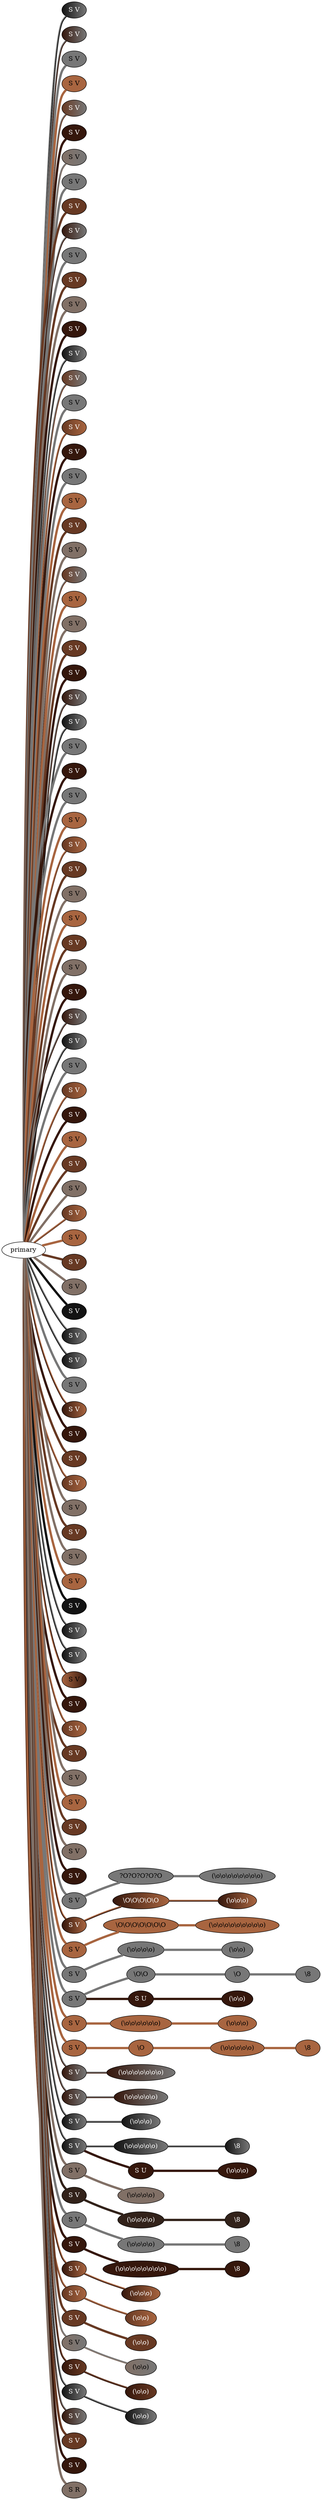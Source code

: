 graph {
 graph [rankdir=LR]
"1" [qtype="pendant_node", pendant_colors="#131313:#777777", pendant_ply="S", pendant_attach="V", pendant_length="53.5", label="S V", style=filled, fillcolor="#131313:#777777", fontcolor="#ffffff"]
"primary" -- "1" [qtype="pendant_link",penwidth=2,color="#131313:#777777"]
"2" [qtype="pendant_node", pendant_colors="#35170C:#777777", pendant_ply="S", pendant_attach="V", pendant_length="57.0", label="S V", style=filled, fillcolor="#35170C:#777777", fontcolor="#ffffff"]
"primary" -- "2" [qtype="pendant_link",penwidth=2,color="#35170C:#777777"]
"3" [qtype="pendant_node", pendant_colors="#777777", pendant_ply="S", pendant_attach="V", pendant_length="43.0", label="S V", style=filled, fillcolor="#777777", fontcolor="#000000"]
"primary" -- "3" [qtype="pendant_link",penwidth=5,color="#777777"]
"4" [qtype="pendant_node", pendant_colors="#A86540", pendant_ply="S", pendant_attach="V", pendant_length="48.0", label="S V", style=filled, fillcolor="#A86540", fontcolor="#000000"]
"primary" -- "4" [qtype="pendant_link",penwidth=5,color="#A86540"]
"5" [qtype="pendant_node", pendant_colors="#673923:#777777", pendant_ply="S", pendant_attach="V", pendant_length="47.0", label="S V", style=filled, fillcolor="#673923:#777777", fontcolor="#ffffff"]
"primary" -- "5" [qtype="pendant_link",penwidth=2,color="#673923:#777777"]
"6" [qtype="pendant_node", pendant_colors="#35170C", pendant_ply="S", pendant_attach="V", pendant_length="50.5", label="S V", style=filled, fillcolor="#35170C", fontcolor="#ffffff"]
"primary" -- "6" [qtype="pendant_link",penwidth=5,color="#35170C"]
"7" [qtype="pendant_node", pendant_colors="#817066:#777777", pendant_ply="S", pendant_attach="V", pendant_length="44.0", label="S V", style=filled, fillcolor="#817066:#777777", fontcolor="#000000"]
"primary" -- "7" [qtype="pendant_link",penwidth=2,color="#817066:#777777"]
"8" [qtype="pendant_node", pendant_colors="#777777", pendant_ply="S", pendant_attach="V", pendant_length="54.5", label="S V", style=filled, fillcolor="#777777", fontcolor="#000000"]
"primary" -- "8" [qtype="pendant_link",penwidth=5,color="#777777"]
"9" [qtype="pendant_node", pendant_colors="#673923", pendant_ply="S", pendant_attach="V", pendant_length="54.0", label="S V", style=filled, fillcolor="#673923", fontcolor="#ffffff"]
"primary" -- "9" [qtype="pendant_link",penwidth=5,color="#673923"]
"10" [qtype="pendant_node", pendant_colors="#35170C:#777777", pendant_ply="S", pendant_attach="V", pendant_length="55.0", label="S V", style=filled, fillcolor="#35170C:#777777", fontcolor="#ffffff"]
"primary" -- "10" [qtype="pendant_link",penwidth=2,color="#35170C:#777777"]
"11" [qtype="pendant_node", pendant_colors="#777777", pendant_ply="S", pendant_attach="V", pendant_length="49.0", label="S V", style=filled, fillcolor="#777777", fontcolor="#000000"]
"primary" -- "11" [qtype="pendant_link",penwidth=5,color="#777777"]
"12" [qtype="pendant_node", pendant_colors="#673923", pendant_ply="S", pendant_attach="V", pendant_length="48.0", label="S V", style=filled, fillcolor="#673923", fontcolor="#ffffff"]
"primary" -- "12" [qtype="pendant_link",penwidth=5,color="#673923"]
"13" [qtype="pendant_node", pendant_colors="#817066", pendant_ply="S", pendant_attach="V", pendant_length="46.5", label="S V", style=filled, fillcolor="#817066", fontcolor="#000000"]
"primary" -- "13" [qtype="pendant_link",penwidth=5,color="#817066"]
"14" [qtype="pendant_node", pendant_colors="#35170C", pendant_ply="S", pendant_attach="V", pendant_length="45.0", label="S V", style=filled, fillcolor="#35170C", fontcolor="#ffffff"]
"primary" -- "14" [qtype="pendant_link",penwidth=5,color="#35170C"]
"15" [qtype="pendant_node", pendant_colors="#131313:#777777", pendant_ply="S", pendant_attach="V", pendant_length="45.0", label="S V", style=filled, fillcolor="#131313:#777777", fontcolor="#ffffff"]
"primary" -- "15" [qtype="pendant_link",penwidth=2,color="#131313:#777777"]
"16" [qtype="pendant_node", pendant_colors="#673923:#777777", pendant_ply="S", pendant_attach="V", pendant_length="58.0", label="S V", style=filled, fillcolor="#673923:#777777", fontcolor="#ffffff"]
"primary" -- "16" [qtype="pendant_link",penwidth=2,color="#673923:#777777"]
"17" [qtype="pendant_node", pendant_colors="#777777", pendant_ply="S", pendant_attach="V", pendant_length="57.0", label="S V", style=filled, fillcolor="#777777", fontcolor="#000000"]
"primary" -- "17" [qtype="pendant_link",penwidth=5,color="#777777"]
"18" [qtype="pendant_node", pendant_colors="#673923:#A86540", pendant_ply="S", pendant_attach="V", pendant_length="47.0", label="S V", style=filled, fillcolor="#673923:#A86540", fontcolor="#ffffff"]
"primary" -- "18" [qtype="pendant_link",penwidth=2,color="#673923:#A86540"]
"19" [qtype="pendant_node", pendant_colors="#35170C", pendant_ply="S", pendant_attach="V", pendant_length="45.0", label="S V", style=filled, fillcolor="#35170C", fontcolor="#ffffff"]
"primary" -- "19" [qtype="pendant_link",penwidth=5,color="#35170C"]
"20" [qtype="pendant_node", pendant_colors="#777777", pendant_ply="S", pendant_attach="V", pendant_length="58.0", label="S V", style=filled, fillcolor="#777777", fontcolor="#000000"]
"primary" -- "20" [qtype="pendant_link",penwidth=5,color="#777777"]
"21" [qtype="pendant_node", pendant_colors="#A86540", pendant_ply="S", pendant_attach="V", pendant_length="47.5", label="S V", style=filled, fillcolor="#A86540", fontcolor="#000000"]
"primary" -- "21" [qtype="pendant_link",penwidth=5,color="#A86540"]
"22" [qtype="pendant_node", pendant_colors="#673923", pendant_ply="S", pendant_attach="V", pendant_length="56.0", label="S V", style=filled, fillcolor="#673923", fontcolor="#ffffff"]
"primary" -- "22" [qtype="pendant_link",penwidth=5,color="#673923"]
"23" [qtype="pendant_node", pendant_colors="#817066", pendant_ply="S", pendant_attach="V", pendant_length="38.5", label="S V", style=filled, fillcolor="#817066", fontcolor="#000000"]
"primary" -- "23" [qtype="pendant_link",penwidth=5,color="#817066"]
"24" [qtype="pendant_node", pendant_colors="#673923:#777777", pendant_ply="S", pendant_attach="V", pendant_length="47.5", label="S V", style=filled, fillcolor="#673923:#777777", fontcolor="#ffffff"]
"primary" -- "24" [qtype="pendant_link",penwidth=2,color="#673923:#777777"]
"25" [qtype="pendant_node", pendant_colors="#A86540", pendant_ply="S", pendant_attach="V", pendant_length="47.5", label="S V", style=filled, fillcolor="#A86540", fontcolor="#000000"]
"primary" -- "25" [qtype="pendant_link",penwidth=5,color="#A86540"]
"26" [qtype="pendant_node", pendant_colors="#817066", pendant_ply="S", pendant_attach="V", pendant_length="43.5", label="S V", style=filled, fillcolor="#817066", fontcolor="#000000"]
"primary" -- "26" [qtype="pendant_link",penwidth=5,color="#817066"]
"27" [qtype="pendant_node", pendant_colors="#673923", pendant_ply="S", pendant_attach="V", pendant_length="55.0", label="S V", style=filled, fillcolor="#673923", fontcolor="#ffffff"]
"primary" -- "27" [qtype="pendant_link",penwidth=5,color="#673923"]
"28" [qtype="pendant_node", pendant_colors="#35170C", pendant_ply="S", pendant_attach="V", pendant_length="42.0", label="S V", style=filled, fillcolor="#35170C", fontcolor="#ffffff"]
"primary" -- "28" [qtype="pendant_link",penwidth=5,color="#35170C"]
"29" [qtype="pendant_node", pendant_colors="#35170C:#777777", pendant_ply="S", pendant_attach="V", pendant_length="60.0", label="S V", style=filled, fillcolor="#35170C:#777777", fontcolor="#ffffff"]
"primary" -- "29" [qtype="pendant_link",penwidth=2,color="#35170C:#777777"]
"30" [qtype="pendant_node", pendant_colors="#131313:#777777", pendant_ply="S", pendant_attach="V", pendant_length="64.0", label="S V", style=filled, fillcolor="#131313:#777777", fontcolor="#ffffff"]
"primary" -- "30" [qtype="pendant_link",penwidth=2,color="#131313:#777777"]
"31" [qtype="pendant_node", pendant_colors="#777777", pendant_ply="S", pendant_attach="V", pendant_length="57.5", label="S V", style=filled, fillcolor="#777777", fontcolor="#000000"]
"primary" -- "31" [qtype="pendant_link",penwidth=5,color="#777777"]
"32" [qtype="pendant_node", pendant_colors="#35170C", pendant_ply="S", pendant_attach="V", pendant_length="47.5", label="S V", style=filled, fillcolor="#35170C", fontcolor="#ffffff"]
"primary" -- "32" [qtype="pendant_link",penwidth=5,color="#35170C"]
"33" [qtype="pendant_node", pendant_colors="#777777", pendant_ply="S", pendant_attach="V", pendant_length="56.0", label="S V", style=filled, fillcolor="#777777", fontcolor="#000000"]
"primary" -- "33" [qtype="pendant_link",penwidth=5,color="#777777"]
"34" [qtype="pendant_node", pendant_colors="#A86540", pendant_ply="S", pendant_attach="V", pendant_length="47.5", label="S V", style=filled, fillcolor="#A86540", fontcolor="#000000"]
"primary" -- "34" [qtype="pendant_link",penwidth=5,color="#A86540"]
"35" [qtype="pendant_node", pendant_colors="#673923:#A86540", pendant_ply="S", pendant_attach="V", pendant_length="47.0", label="S V", style=filled, fillcolor="#673923:#A86540", fontcolor="#ffffff"]
"primary" -- "35" [qtype="pendant_link",penwidth=2,color="#673923:#A86540"]
"36" [qtype="pendant_node", pendant_colors="#673923", pendant_ply="S", pendant_attach="V", pendant_length="59.0", label="S V", style=filled, fillcolor="#673923", fontcolor="#ffffff"]
"primary" -- "36" [qtype="pendant_link",penwidth=5,color="#673923"]
"37" [qtype="pendant_node", pendant_colors="#817066", pendant_ply="S", pendant_attach="V", pendant_length="44.5", label="S V", style=filled, fillcolor="#817066", fontcolor="#000000"]
"primary" -- "37" [qtype="pendant_link",penwidth=5,color="#817066"]
"38" [qtype="pendant_node", pendant_colors="#A86540", pendant_ply="S", pendant_attach="V", pendant_length="48.0", label="S V", style=filled, fillcolor="#A86540", fontcolor="#000000"]
"primary" -- "38" [qtype="pendant_link",penwidth=5,color="#A86540"]
"39" [qtype="pendant_node", pendant_colors="#673923", pendant_ply="S", pendant_attach="V", pendant_length="53.0", label="S V", style=filled, fillcolor="#673923", fontcolor="#ffffff"]
"primary" -- "39" [qtype="pendant_link",penwidth=5,color="#673923"]
"40" [qtype="pendant_node", pendant_colors="#817066", pendant_ply="S", pendant_attach="V", pendant_length="44.0", label="S V", style=filled, fillcolor="#817066", fontcolor="#000000"]
"primary" -- "40" [qtype="pendant_link",penwidth=5,color="#817066"]
"41" [qtype="pendant_node", pendant_colors="#35170C", pendant_ply="S", pendant_attach="V", pendant_length="70.0", label="S V", style=filled, fillcolor="#35170C", fontcolor="#ffffff"]
"primary" -- "41" [qtype="pendant_link",penwidth=5,color="#35170C"]
"42" [qtype="pendant_node", pendant_colors="#35170C:#777777", pendant_ply="S", pendant_attach="V", pendant_length="60.5", label="S V", style=filled, fillcolor="#35170C:#777777", fontcolor="#ffffff"]
"primary" -- "42" [qtype="pendant_link",penwidth=2,color="#35170C:#777777"]
"43" [qtype="pendant_node", pendant_colors="#131313:#777777", pendant_ply="S", pendant_attach="V", pendant_length="60.5", label="S V", style=filled, fillcolor="#131313:#777777", fontcolor="#ffffff"]
"primary" -- "43" [qtype="pendant_link",penwidth=2,color="#131313:#777777"]
"44" [qtype="pendant_node", pendant_colors="#777777", pendant_ply="S", pendant_attach="V", pendant_length="58.0", label="S V", style=filled, fillcolor="#777777", fontcolor="#000000"]
"primary" -- "44" [qtype="pendant_link",penwidth=5,color="#777777"]
"45" [qtype="pendant_node", pendant_colors="#673923:#A86540", pendant_ply="S", pendant_attach="V", pendant_length="48.0", label="S V", style=filled, fillcolor="#673923:#A86540", fontcolor="#ffffff"]
"primary" -- "45" [qtype="pendant_link",penwidth=2,color="#673923:#A86540"]
"46" [qtype="pendant_node", pendant_colors="#35170C", pendant_ply="S", pendant_attach="V", pendant_length="46.0", label="S V", style=filled, fillcolor="#35170C", fontcolor="#ffffff"]
"primary" -- "46" [qtype="pendant_link",penwidth=5,color="#35170C"]
"47" [qtype="pendant_node", pendant_colors="#A86540", pendant_ply="S", pendant_attach="V", pendant_length="48.0", label="S V", style=filled, fillcolor="#A86540", fontcolor="#000000"]
"primary" -- "47" [qtype="pendant_link",penwidth=5,color="#A86540"]
"48" [qtype="pendant_node", pendant_colors="#673923", pendant_ply="S", pendant_attach="V", pendant_length="55.5", label="S V", style=filled, fillcolor="#673923", fontcolor="#ffffff"]
"primary" -- "48" [qtype="pendant_link",penwidth=5,color="#673923"]
"49" [qtype="pendant_node", pendant_colors="#817066", pendant_ply="S", pendant_attach="V", pendant_length="45.5", label="S V", style=filled, fillcolor="#817066", fontcolor="#000000"]
"primary" -- "49" [qtype="pendant_link",penwidth=5,color="#817066"]
"50" [qtype="pendant_node", pendant_colors="#673923:#A86540", pendant_ply="S", pendant_attach="V", pendant_length="50.0", label="S V", style=filled, fillcolor="#673923:#A86540", fontcolor="#ffffff"]
"primary" -- "50" [qtype="pendant_link",penwidth=2,color="#673923:#A86540"]
"51" [qtype="pendant_node", pendant_colors="#A86540", pendant_ply="S", pendant_attach="V", pendant_length="50.0", label="S V", style=filled, fillcolor="#A86540", fontcolor="#000000"]
"primary" -- "51" [qtype="pendant_link",penwidth=5,color="#A86540"]
"52" [qtype="pendant_node", pendant_colors="#673923", pendant_ply="S", pendant_attach="V", pendant_length="52.0", label="S V", style=filled, fillcolor="#673923", fontcolor="#ffffff"]
"primary" -- "52" [qtype="pendant_link",penwidth=5,color="#673923"]
"53" [qtype="pendant_node", pendant_colors="#817066", pendant_ply="S", pendant_attach="V", pendant_length="47.0", label="S V", style=filled, fillcolor="#817066", fontcolor="#000000"]
"primary" -- "53" [qtype="pendant_link",penwidth=5,color="#817066"]
"54" [qtype="pendant_node", pendant_colors="#131313", pendant_ply="S", pendant_attach="V", pendant_length="48.5", label="S V", style=filled, fillcolor="#131313", fontcolor="#ffffff"]
"primary" -- "54" [qtype="pendant_link",penwidth=5,color="#131313"]
"55" [qtype="pendant_node", pendant_colors="#131313:#777777", pendant_ply="S", pendant_attach="V", pendant_length="61.5", label="S V", style=filled, fillcolor="#131313:#777777", fontcolor="#ffffff"]
"primary" -- "55" [qtype="pendant_link",penwidth=2,color="#131313:#777777"]
"56" [qtype="pendant_node", pendant_colors="#131313:#777777", pendant_ply="S", pendant_attach="V", pendant_length="60.5", label="S V", style=filled, fillcolor="#131313:#777777", fontcolor="#ffffff"]
"primary" -- "56" [qtype="pendant_link",penwidth=2,color="#131313:#777777"]
"57" [qtype="pendant_node", pendant_colors="#777777", pendant_ply="S", pendant_attach="V", pendant_length="57.5", label="S V", style=filled, fillcolor="#777777", fontcolor="#000000"]
"primary" -- "57" [qtype="pendant_link",penwidth=5,color="#777777"]
"58" [qtype="pendant_node", pendant_colors="#35170C:#A86540", pendant_ply="S", pendant_attach="V", pendant_length="50.0", label="S V", style=filled, fillcolor="#35170C:#A86540", fontcolor="#ffffff"]
"primary" -- "58" [qtype="pendant_link",penwidth=2,color="#35170C:#A86540"]
"59" [qtype="pendant_node", pendant_colors="#35170C", pendant_ply="S", pendant_attach="V", pendant_length="50.0", label="S V", style=filled, fillcolor="#35170C", fontcolor="#ffffff"]
"primary" -- "59" [qtype="pendant_link",penwidth=5,color="#35170C"]
"60" [qtype="pendant_node", pendant_colors="#673923", pendant_ply="S", pendant_attach="V", pendant_length="55.5", label="S V", style=filled, fillcolor="#673923", fontcolor="#ffffff"]
"primary" -- "60" [qtype="pendant_link",penwidth=5,color="#673923"]
"61" [qtype="pendant_node", pendant_colors="#673923:#A86540", pendant_ply="S", pendant_attach="V", pendant_length="49.5", label="S V", style=filled, fillcolor="#673923:#A86540", fontcolor="#ffffff"]
"primary" -- "61" [qtype="pendant_link",penwidth=2,color="#673923:#A86540"]
"62" [qtype="pendant_node", pendant_colors="#817066", pendant_ply="S", pendant_attach="V", pendant_length="39.0", label="S V", style=filled, fillcolor="#817066", fontcolor="#000000"]
"primary" -- "62" [qtype="pendant_link",penwidth=5,color="#817066"]
"63" [qtype="pendant_node", pendant_colors="#673923", pendant_ply="S", pendant_attach="V", pendant_length="56.0", label="S V", style=filled, fillcolor="#673923", fontcolor="#ffffff"]
"primary" -- "63" [qtype="pendant_link",penwidth=5,color="#673923"]
"64" [qtype="pendant_node", pendant_colors="#817066", pendant_ply="S", pendant_attach="V", pendant_length="47.5", label="S V", style=filled, fillcolor="#817066", fontcolor="#000000"]
"primary" -- "64" [qtype="pendant_link",penwidth=5,color="#817066"]
"65" [qtype="pendant_node", pendant_colors="#A86540", pendant_ply="S", pendant_attach="V", pendant_length="48.5", label="S V", style=filled, fillcolor="#A86540", fontcolor="#000000"]
"primary" -- "65" [qtype="pendant_link",penwidth=5,color="#A86540"]
"66" [qtype="pendant_node", pendant_colors="#131313", pendant_ply="S", pendant_attach="V", pendant_length="50.0", label="S V", style=filled, fillcolor="#131313", fontcolor="#ffffff"]
"primary" -- "66" [qtype="pendant_link",penwidth=5,color="#131313"]
"67" [qtype="pendant_node", pendant_colors="#131313:#777777", pendant_ply="S", pendant_attach="V", pendant_length="61.0", label="S V", style=filled, fillcolor="#131313:#777777", fontcolor="#ffffff"]
"primary" -- "67" [qtype="pendant_link",penwidth=2,color="#131313:#777777"]
"68" [qtype="pendant_node", pendant_colors="#131313:#777777", pendant_ply="S", pendant_attach="V", pendant_length="56.5", label="S V", style=filled, fillcolor="#131313:#777777", fontcolor="#ffffff"]
"primary" -- "68" [qtype="pendant_link",penwidth=2,color="#131313:#777777"]
"69" [qtype="pendant_node", pendant_colors="#A86540:#35170C", pendant_ply="S", pendant_attach="V", pendant_length="49.0", label="S V", style=filled, fillcolor="#A86540:#35170C", fontcolor="#000000"]
"primary" -- "69" [qtype="pendant_link",penwidth=2,color="#A86540:#35170C"]
"70" [qtype="pendant_node", pendant_colors="#35170C", pendant_ply="S", pendant_attach="V", pendant_length="42.5", label="S V", style=filled, fillcolor="#35170C", fontcolor="#ffffff"]
"primary" -- "70" [qtype="pendant_link",penwidth=5,color="#35170C"]
"71" [qtype="pendant_node", pendant_colors="#673923:#A86540", pendant_ply="S", pendant_attach="V", pendant_length="47.0", label="S V", style=filled, fillcolor="#673923:#A86540", fontcolor="#ffffff"]
"primary" -- "71" [qtype="pendant_link",penwidth=2,color="#673923:#A86540"]
"72" [qtype="pendant_node", pendant_colors="#673923", pendant_ply="S", pendant_attach="V", pendant_length="54.0", label="S V", style=filled, fillcolor="#673923", fontcolor="#ffffff"]
"primary" -- "72" [qtype="pendant_link",penwidth=5,color="#673923"]
"73" [qtype="pendant_node", pendant_colors="#817066", pendant_ply="S", pendant_attach="V", pendant_length="45.5", label="S V", style=filled, fillcolor="#817066", fontcolor="#000000"]
"primary" -- "73" [qtype="pendant_link",penwidth=5,color="#817066"]
"74" [qtype="pendant_node", pendant_colors="#A86540", pendant_ply="S", pendant_attach="V", pendant_length="46.0", label="S V", style=filled, fillcolor="#A86540", fontcolor="#000000"]
"primary" -- "74" [qtype="pendant_link",penwidth=5,color="#A86540"]
"75" [qtype="pendant_node", pendant_colors="#673923", pendant_ply="S", pendant_attach="V", pendant_length="53.0", label="S V", style=filled, fillcolor="#673923", fontcolor="#ffffff"]
"primary" -- "75" [qtype="pendant_link",penwidth=5,color="#673923"]
"76" [qtype="pendant_node", pendant_colors="#817066", pendant_ply="S", pendant_attach="V", pendant_length="43.5", label="S V", style=filled, fillcolor="#817066", fontcolor="#000000"]
"primary" -- "76" [qtype="pendant_link",penwidth=5,color="#817066"]
"77" [qtype="pendant_node", pendant_colors="#35170C", pendant_ply="S", pendant_attach="V", pendant_length="43.5", label="S V", style=filled, fillcolor="#35170C", fontcolor="#ffffff"]
"primary" -- "77" [qtype="pendant_link",penwidth=5,color="#35170C"]
"78" [qtype="pendant_node", pendant_colors="#777777", pendant_ply="S", pendant_attach="V", pendant_length="21.0", label="S V", style=filled, fillcolor="#777777", fontcolor="#000000"]
"primary" -- "78" [qtype="pendant_link",penwidth=5,color="#777777"]
"78:0" [qtype="knot_node", knot_value="5", knot_type="S", knot_position="8.0", knot_spin="ZSZZZ", label="?O?O?O?O?O", style=filled, fillcolor="#777777" , fontcolor="#000000"]
"78" -- "78:0" [qtype="knot_link",penwidth=5,color="#777777"]
"78:1" [qtype="knot_node", knot_value="8", knot_type="L", knot_position="16.5", knot_spin="Z", label="(\\o\\o\\o\\o\\o\\o\\o\\o)", style=filled, fillcolor="#777777" , fontcolor="#000000"]
"78:0" -- "78:1" [qtype="knot_link",penwidth=5,color="#777777"]
"79" [qtype="pendant_node", pendant_colors="#35170C:#A86540", pendant_ply="S", pendant_attach="V", pendant_length="40.5", label="S V", style=filled, fillcolor="#35170C:#A86540", fontcolor="#ffffff"]
"primary" -- "79" [qtype="pendant_link",penwidth=2,color="#35170C:#A86540"]
"79:0" [qtype="knot_node", knot_value="5", knot_type="S", knot_position="8.0", knot_spin="Z", label="\\O\\O\\O\\O\\O", style=filled, fillcolor="#35170C:#A86540" , fontcolor="#ffffff"]
"79" -- "79:0" [qtype="knot_link",penwidth=2,color="#35170C:#A86540"]
"79:1" [qtype="knot_node", knot_value="3", knot_type="L", knot_position="15.5", knot_spin="Z", label="(\\o\\o\\o)", style=filled, fillcolor="#35170C:#A86540" , fontcolor="#ffffff"]
"79:0" -- "79:1" [qtype="knot_link",penwidth=2,color="#35170C:#A86540"]
"80" [qtype="pendant_node", pendant_colors="#A86540", pendant_ply="S", pendant_attach="V", pendant_length="34.0", label="S V", style=filled, fillcolor="#A86540", fontcolor="#000000"]
"primary" -- "80" [qtype="pendant_link",penwidth=5,color="#A86540"]
"80:0" [qtype="knot_node", knot_value="7", knot_type="S", knot_position="8.5", knot_spin="Z", label="\\O\\O\\O\\O\\O\\O\\O", style=filled, fillcolor="#A86540" , fontcolor="#000000"]
"80" -- "80:0" [qtype="knot_link",penwidth=5,color="#A86540"]
"80:1" [qtype="knot_node", knot_value="9", knot_type="L", knot_position="17.5", knot_spin="Z", label="(\\o\\o\\o\\o\\o\\o\\o\\o\\o)", style=filled, fillcolor="#A86540" , fontcolor="#000000"]
"80:0" -- "80:1" [qtype="knot_link",penwidth=5,color="#A86540"]
"81" [qtype="pendant_node", pendant_colors="#777777", pendant_ply="S", pendant_attach="V", pendant_length="38.5", label="S V", style=filled, fillcolor="#777777", fontcolor="#000000"]
"primary" -- "81" [qtype="pendant_link",penwidth=5,color="#777777"]
"81:0" [qtype="knot_node", knot_value="4", knot_type="L", knot_position="15.5", knot_spin="Z", label="(\\o\\o\\o\\o)", style=filled, fillcolor="#777777" , fontcolor="#000000"]
"81" -- "81:0" [qtype="knot_link",penwidth=5,color="#777777"]
"81:1" [qtype="knot_node", knot_value="2", knot_type="L", knot_position="23.5", knot_spin="Z", label="(\\o\\o)", style=filled, fillcolor="#777777" , fontcolor="#000000"]
"81:0" -- "81:1" [qtype="knot_link",penwidth=5,color="#777777"]
"82" [qtype="pendant_node", pendant_colors="#777777", pendant_ply="S", pendant_attach="V", pendant_length="40.0", label="S V", style=filled, fillcolor="#777777", fontcolor="#000000"]
"primary" -- "82" [qtype="pendant_link",penwidth=5,color="#777777"]
"82:0" [qtype="knot_node", knot_value="2", knot_type="S", knot_position="9.0", knot_spin="Z", label="\\O\\O", style=filled, fillcolor="#777777" , fontcolor="#000000"]
"82" -- "82:0" [qtype="knot_link",penwidth=5,color="#777777"]
"82:1" [qtype="knot_node", knot_value="1", knot_type="S", knot_position="17.0", knot_spin="Z", label="\\O", style=filled, fillcolor="#777777" , fontcolor="#000000"]
"82:0" -- "82:1" [qtype="knot_link",penwidth=5,color="#777777"]
"82:2" [qtype="knot_node", knot_value="1", knot_type="E", knot_position="28.5", knot_spin="Z", label="\\8", style=filled, fillcolor="#777777" , fontcolor="#000000"]
"82:1" -- "82:2" [qtype="knot_link",penwidth=5,color="#777777"]
"82s1" [qtype="pendant_node", pendant_colors="#35170C", pendant_ply="S", pendant_attach="U", pendant_length="30.0", label="S U", style=filled, fillcolor="#35170C", fontcolor="#ffffff"]
"82" -- "82s1" [qtype="pendant_link",penwidth=5,color="#35170C"]
"82s1:0" [qtype="knot_node", knot_value="2", knot_type="L", knot_position="13.0", knot_spin="Z", label="(\\o\\o)", style=filled, fillcolor="#35170C" , fontcolor="#ffffff"]
"82s1" -- "82s1:0" [qtype="knot_link",penwidth=5,color="#35170C"]
"83" [qtype="pendant_node", pendant_colors="#A86540", pendant_ply="S", pendant_attach="V", pendant_length="40.5", label="S V", style=filled, fillcolor="#A86540", fontcolor="#000000"]
"primary" -- "83" [qtype="pendant_link",penwidth=5,color="#A86540"]
"83:0" [qtype="knot_node", knot_value="6", knot_type="L", knot_position="15.0", knot_spin="Z", label="(\\o\\o\\o\\o\\o\\o)", style=filled, fillcolor="#A86540" , fontcolor="#000000"]
"83" -- "83:0" [qtype="knot_link",penwidth=5,color="#A86540"]
"83:1" [qtype="knot_node", knot_value="3", knot_type="L", knot_position="19.0", knot_spin="Z", label="(\\o\\o\\o)", style=filled, fillcolor="#A86540" , fontcolor="#000000"]
"83:0" -- "83:1" [qtype="knot_link",penwidth=5,color="#A86540"]
"84" [qtype="pendant_node", pendant_colors="#A86540", pendant_ply="S", pendant_attach="V", pendant_length="41.0", label="S V", style=filled, fillcolor="#A86540", fontcolor="#000000"]
"primary" -- "84" [qtype="pendant_link",penwidth=5,color="#A86540"]
"84:0" [qtype="knot_node", knot_value="1", knot_type="S", knot_position="9.0", knot_spin="Z", label="\\O", style=filled, fillcolor="#A86540" , fontcolor="#000000"]
"84" -- "84:0" [qtype="knot_link",penwidth=5,color="#A86540"]
"84:1" [qtype="knot_node", knot_value="5", knot_type="L", knot_position="15.0", knot_spin="Z", label="(\\o\\o\\o\\o\\o)", style=filled, fillcolor="#A86540" , fontcolor="#000000"]
"84:0" -- "84:1" [qtype="knot_link",penwidth=5,color="#A86540"]
"84:2" [qtype="knot_node", knot_value="1", knot_type="E", knot_position="23.0", knot_spin="Z", label="\\8", style=filled, fillcolor="#A86540" , fontcolor="#000000"]
"84:1" -- "84:2" [qtype="knot_link",penwidth=5,color="#A86540"]
"85" [qtype="pendant_node", pendant_colors="#35170C:#777777", pendant_ply="S", pendant_attach="V", pendant_length="49.0", label="S V", style=filled, fillcolor="#35170C:#777777", fontcolor="#ffffff"]
"primary" -- "85" [qtype="pendant_link",penwidth=2,color="#35170C:#777777"]
"85:0" [qtype="knot_node", knot_value="7", knot_type="L", knot_position="15.5", knot_spin="Z", label="(\\o\\o\\o\\o\\o\\o\\o)", style=filled, fillcolor="#35170C:#777777" , fontcolor="#ffffff"]
"85" -- "85:0" [qtype="knot_link",penwidth=2,color="#35170C:#777777"]
"86" [qtype="pendant_node", pendant_colors="#35170C:#777777", pendant_ply="S", pendant_attach="V", pendant_length="46.0", label="S V", style=filled, fillcolor="#35170C:#777777", fontcolor="#ffffff"]
"primary" -- "86" [qtype="pendant_link",penwidth=2,color="#35170C:#777777"]
"86:0" [qtype="knot_node", knot_value="5", knot_type="L", knot_position="16.0", knot_spin="Z", label="(\\o\\o\\o\\o\\o)", style=filled, fillcolor="#35170C:#777777" , fontcolor="#ffffff"]
"86" -- "86:0" [qtype="knot_link",penwidth=2,color="#35170C:#777777"]
"87" [qtype="pendant_node", pendant_colors="#131313:#777777", pendant_ply="S", pendant_attach="V", pendant_length="57.0", label="S V", style=filled, fillcolor="#131313:#777777", fontcolor="#ffffff"]
"primary" -- "87" [qtype="pendant_link",penwidth=2,color="#131313:#777777"]
"87:0" [qtype="knot_node", knot_value="3", knot_type="L", knot_position="16.0", knot_spin="Z", label="(\\o\\o\\o)", style=filled, fillcolor="#131313:#777777" , fontcolor="#ffffff"]
"87" -- "87:0" [qtype="knot_link",penwidth=2,color="#131313:#777777"]
"88" [qtype="pendant_node", pendant_colors="#131313:#777777", pendant_ply="S", pendant_attach="V", pendant_length="54.0", label="S V", style=filled, fillcolor="#131313:#777777", fontcolor="#ffffff"]
"primary" -- "88" [qtype="pendant_link",penwidth=2,color="#131313:#777777"]
"88:0" [qtype="knot_node", knot_value="5", knot_type="L", knot_position="15.0", knot_spin="Z", label="(\\o\\o\\o\\o\\o)", style=filled, fillcolor="#131313:#777777" , fontcolor="#ffffff"]
"88" -- "88:0" [qtype="knot_link",penwidth=2,color="#131313:#777777"]
"88:1" [qtype="knot_node", knot_value="1", knot_type="E", knot_position="17.5", knot_spin="Z", label="\\8", style=filled, fillcolor="#131313:#777777" , fontcolor="#ffffff"]
"88:0" -- "88:1" [qtype="knot_link",penwidth=2,color="#131313:#777777"]
"88s1" [qtype="pendant_node", pendant_colors="#35170C", pendant_ply="S", pendant_attach="U", pendant_length="28.0", label="S U", style=filled, fillcolor="#35170C", fontcolor="#ffffff"]
"88" -- "88s1" [qtype="pendant_link",penwidth=5,color="#35170C"]
"88s1:0" [qtype="knot_node", knot_value="3", knot_type="L", knot_position="6.5", knot_spin="Z", label="(\\o\\o\\o)", style=filled, fillcolor="#35170C" , fontcolor="#ffffff"]
"88s1" -- "88s1:0" [qtype="knot_link",penwidth=5,color="#35170C"]
"89" [qtype="pendant_node", pendant_colors="#817066", pendant_ply="S", pendant_attach="V", pendant_length="40.0", label="S V", style=filled, fillcolor="#817066", fontcolor="#000000"]
"primary" -- "89" [qtype="pendant_link",penwidth=5,color="#817066"]
"89:0" [qtype="knot_node", knot_value="4", knot_type="L", knot_position="16.0", knot_spin="Z", label="(\\o\\o\\o\\o)", style=filled, fillcolor="#817066" , fontcolor="#000000"]
"89" -- "89:0" [qtype="knot_link",penwidth=5,color="#817066"]
"90" [qtype="pendant_node", pendant_colors="#32221A", pendant_ply="S", pendant_attach="V", pendant_length="43.0", label="S V", style=filled, fillcolor="#32221A", fontcolor="#ffffff"]
"primary" -- "90" [qtype="pendant_link",penwidth=5,color="#32221A"]
"90:0" [qtype="knot_node", knot_value="4", knot_type="L", knot_position="17.0", knot_spin="Z", label="(\\o\\o\\o\\o)", style=filled, fillcolor="#32221A" , fontcolor="#ffffff"]
"90" -- "90:0" [qtype="knot_link",penwidth=5,color="#32221A"]
"90:1" [qtype="knot_node", knot_value="1", knot_type="E", knot_position="23.5", knot_spin="Z", label="\\8", style=filled, fillcolor="#32221A" , fontcolor="#ffffff"]
"90:0" -- "90:1" [qtype="knot_link",penwidth=5,color="#32221A"]
"91" [qtype="pendant_node", pendant_colors="#777777", pendant_ply="S", pendant_attach="V", pendant_length="53.0", label="S V", style=filled, fillcolor="#777777", fontcolor="#000000"]
"primary" -- "91" [qtype="pendant_link",penwidth=5,color="#777777"]
"91:0" [qtype="knot_node", knot_value="4", knot_type="L", knot_position="15.5", knot_spin="Z", label="(\\o\\o\\o\\o)", style=filled, fillcolor="#777777" , fontcolor="#000000"]
"91" -- "91:0" [qtype="knot_link",penwidth=5,color="#777777"]
"91:1" [qtype="knot_node", knot_value="1", knot_type="E", knot_position="22.5", knot_spin="Z", label="\\8", style=filled, fillcolor="#777777" , fontcolor="#000000"]
"91:0" -- "91:1" [qtype="knot_link",penwidth=5,color="#777777"]
"92" [qtype="pendant_node", pendant_colors="#35170C", pendant_ply="S", pendant_attach="V", pendant_length="41.5", label="S V", style=filled, fillcolor="#35170C", fontcolor="#ffffff"]
"primary" -- "92" [qtype="pendant_link",penwidth=5,color="#35170C"]
"92:0" [qtype="knot_node", knot_value="8", knot_type="L", knot_position="15.0", knot_spin="Z", label="(\\o\\o\\o\\o\\o\\o\\o\\o)", style=filled, fillcolor="#35170C" , fontcolor="#ffffff"]
"92" -- "92:0" [qtype="knot_link",penwidth=5,color="#35170C"]
"92:1" [qtype="knot_node", knot_value="1", knot_type="E", knot_position="22.0", knot_spin="Z", label="\\8", style=filled, fillcolor="#35170C" , fontcolor="#ffffff"]
"92:0" -- "92:1" [qtype="knot_link",penwidth=5,color="#35170C"]
"93" [qtype="pendant_node", pendant_colors="#35170C:#A86540", pendant_ply="S", pendant_attach="V", pendant_length="40.5", label="S V", style=filled, fillcolor="#35170C:#A86540", fontcolor="#ffffff"]
"primary" -- "93" [qtype="pendant_link",penwidth=2,color="#35170C:#A86540"]
"93:0" [qtype="knot_node", knot_value="3", knot_type="L", knot_position="15.0", knot_spin="Z", label="(\\o\\o\\o)", style=filled, fillcolor="#35170C:#A86540" , fontcolor="#ffffff"]
"93" -- "93:0" [qtype="knot_link",penwidth=2,color="#35170C:#A86540"]
"94" [qtype="pendant_node", pendant_colors="#673923:#A86540", pendant_ply="S", pendant_attach="V", pendant_length="46.0", label="S V", style=filled, fillcolor="#673923:#A86540", fontcolor="#ffffff"]
"primary" -- "94" [qtype="pendant_link",penwidth=2,color="#673923:#A86540"]
"94:0" [qtype="knot_node", knot_value="2", knot_type="L", knot_position="15.5", knot_spin="Z", label="(\\o\\o)", style=filled, fillcolor="#673923:#A86540" , fontcolor="#ffffff"]
"94" -- "94:0" [qtype="knot_link",penwidth=2,color="#673923:#A86540"]
"95" [qtype="pendant_node", pendant_colors="#673923", pendant_ply="S", pendant_attach="V", pendant_length="42.5", label="S V", style=filled, fillcolor="#673923", fontcolor="#ffffff"]
"primary" -- "95" [qtype="pendant_link",penwidth=5,color="#673923"]
"95:0" [qtype="knot_node", knot_value="2", knot_type="L", knot_position="15.0", knot_spin="Z", label="(\\o\\o)", style=filled, fillcolor="#673923" , fontcolor="#ffffff"]
"95" -- "95:0" [qtype="knot_link",penwidth=5,color="#673923"]
"96" [qtype="pendant_node", pendant_colors="#817066:#777777", pendant_ply="S", pendant_attach="V", pendant_length="36.0", label="S V", style=filled, fillcolor="#817066:#777777", fontcolor="#000000"]
"primary" -- "96" [qtype="pendant_link",penwidth=2,color="#817066:#777777"]
"96:0" [qtype="knot_node", knot_value="2", knot_type="L", knot_position="15.0", knot_spin="Z", label="(\\o\\o)", style=filled, fillcolor="#817066:#777777" , fontcolor="#000000"]
"96" -- "96:0" [qtype="knot_link",penwidth=2,color="#817066:#777777"]
"97" [qtype="pendant_node", pendant_colors="#35170C:#673923", pendant_ply="S", pendant_attach="V", pendant_length="37.0", label="S V", style=filled, fillcolor="#35170C:#673923", fontcolor="#ffffff"]
"primary" -- "97" [qtype="pendant_link",penwidth=2,color="#35170C:#673923"]
"97:0" [qtype="knot_node", knot_value="2", knot_type="L", knot_position="15.0", knot_spin="Z", label="(\\o\\o)", style=filled, fillcolor="#35170C:#673923" , fontcolor="#ffffff"]
"97" -- "97:0" [qtype="knot_link",penwidth=2,color="#35170C:#673923"]
"98" [qtype="pendant_node", pendant_colors="#131313:#777777", pendant_ply="S", pendant_attach="V", pendant_length="46.0", label="S V", style=filled, fillcolor="#131313:#777777", fontcolor="#ffffff"]
"primary" -- "98" [qtype="pendant_link",penwidth=2,color="#131313:#777777"]
"98:0" [qtype="knot_node", knot_value="2", knot_type="L", knot_position="14.5", knot_spin="Z", label="(\\o\\o)", style=filled, fillcolor="#131313:#777777" , fontcolor="#ffffff"]
"98" -- "98:0" [qtype="knot_link",penwidth=2,color="#131313:#777777"]
"99" [qtype="pendant_node", pendant_colors="#35170C:#777777", pendant_ply="S", pendant_attach="V", pendant_length="4.5", label="S V", style=filled, fillcolor="#35170C:#777777", fontcolor="#ffffff"]
"primary" -- "99" [qtype="pendant_link",penwidth=2,color="#35170C:#777777"]
"100" [qtype="pendant_node", pendant_colors="#673923", pendant_ply="S", pendant_attach="V", pendant_length="4.5", label="S V", style=filled, fillcolor="#673923", fontcolor="#ffffff"]
"primary" -- "100" [qtype="pendant_link",penwidth=5,color="#673923"]
"101" [qtype="pendant_node", pendant_colors="#35170C", pendant_ply="S", pendant_attach="V", pendant_length="4.5", label="S V", style=filled, fillcolor="#35170C", fontcolor="#ffffff"]
"primary" -- "101" [qtype="pendant_link",penwidth=5,color="#35170C"]
"102" [qtype="pendant_node", pendant_colors="#817066", pendant_ply="S", pendant_attach="R", pendant_length="52.0", label="S R", style=filled, fillcolor="#817066", fontcolor="#000000"]
"primary" -- "102" [qtype="pendant_link",penwidth=5,color="#817066"]
}
